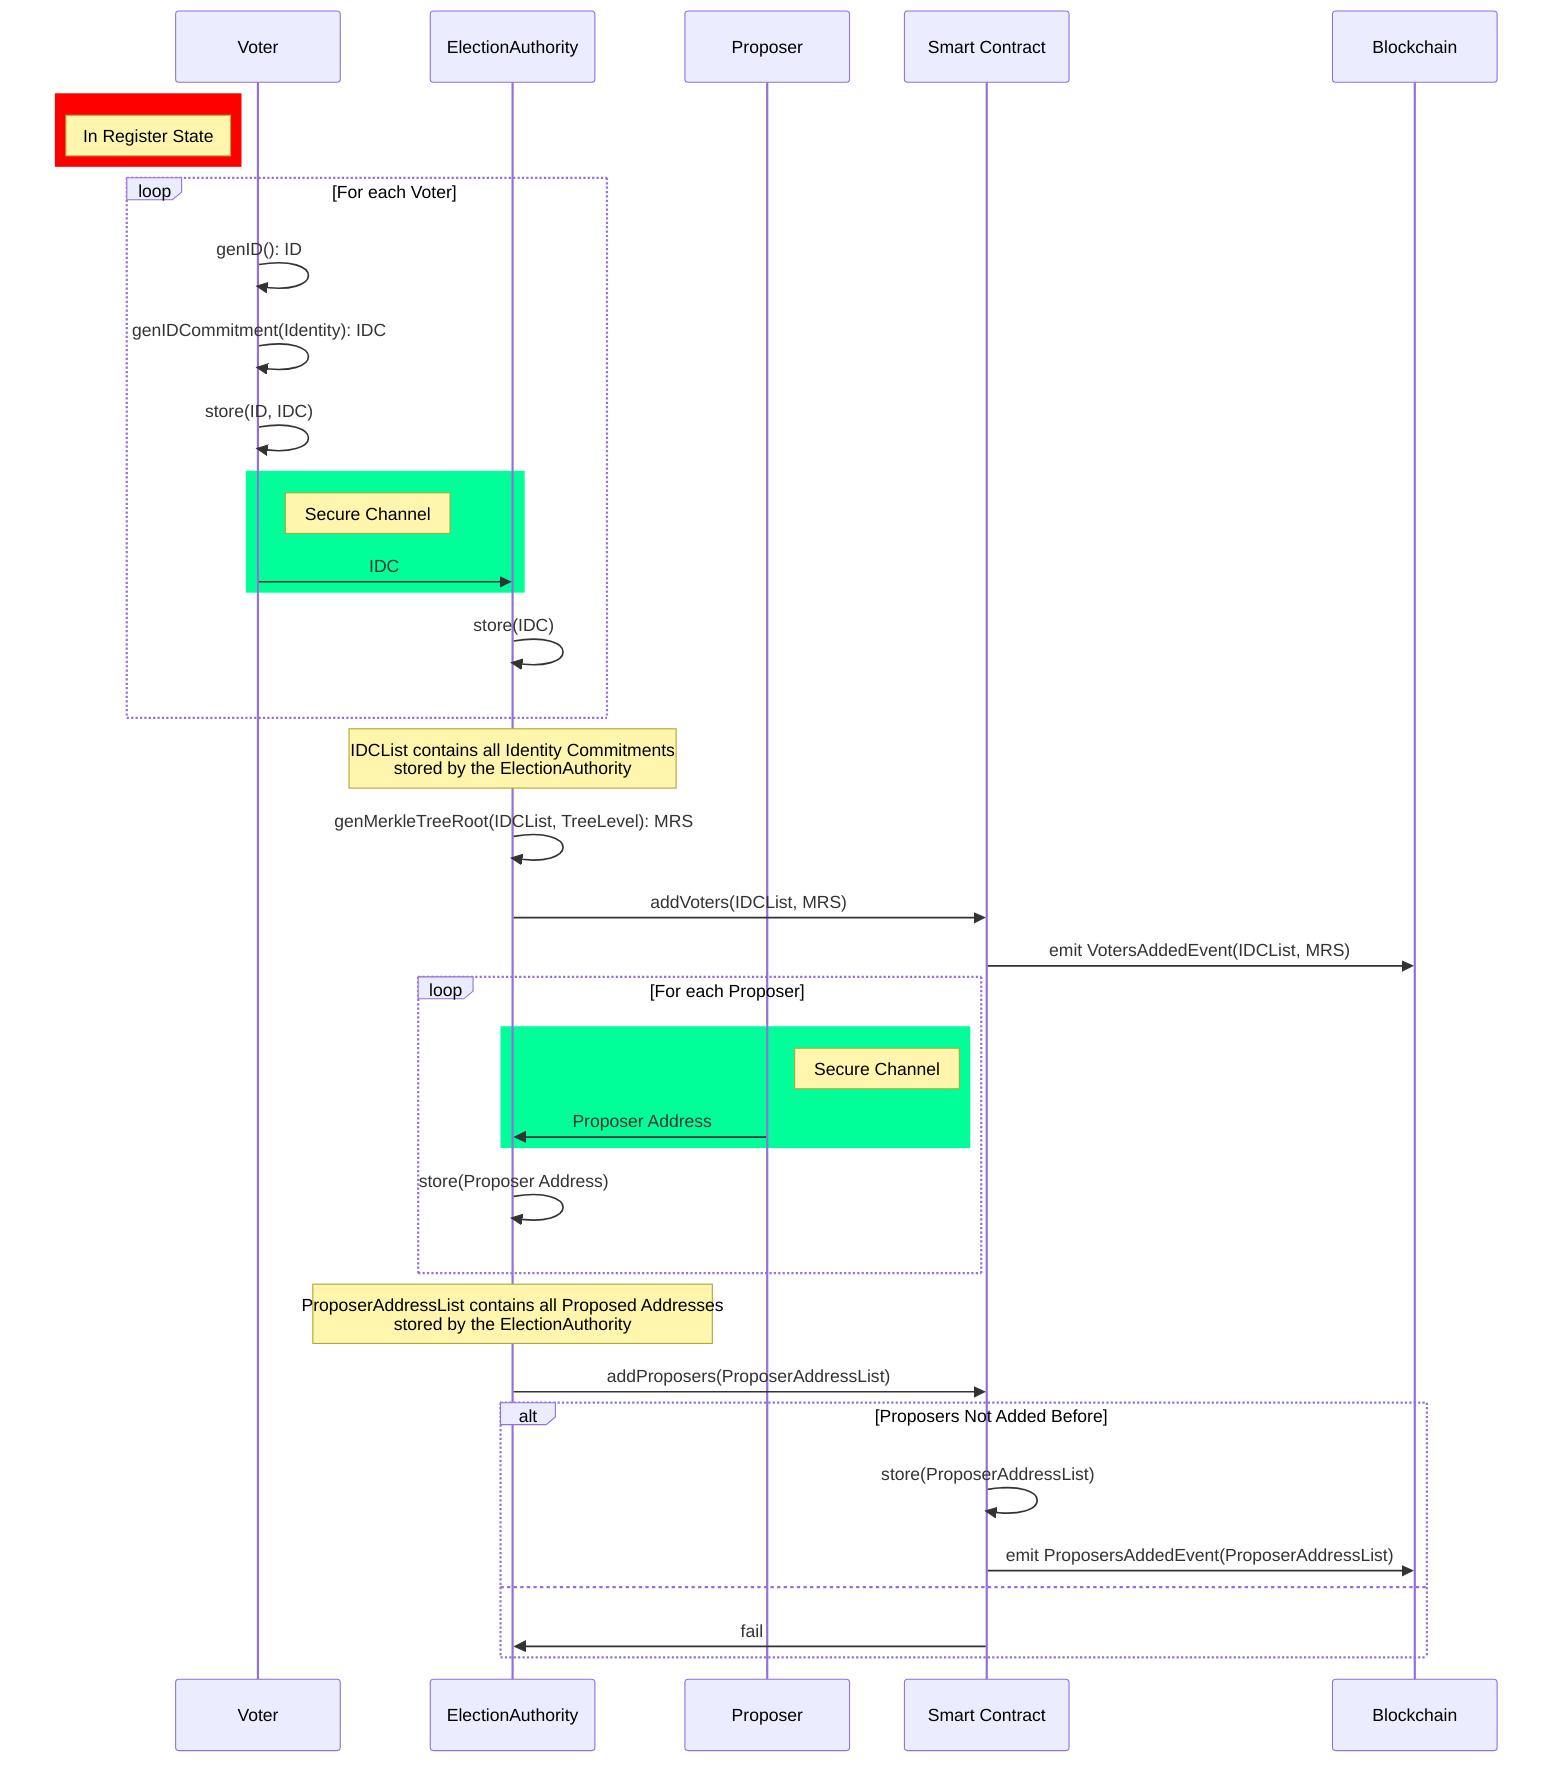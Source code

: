 sequenceDiagram
participant Voter as Voter
participant EC as ElectionAuthority
participant Proposer
participant SC as Smart Contract
participant BC as Blockchain
rect rgb(255, 0, 0)
note left of Voter: In Register State
end
loop For each Voter
    Voter->>Voter: genID(): ID
    Voter->>Voter: genIDCommitment(Identity): IDC
    Voter->>Voter: store(ID, IDC)
rect rgb(0, 255, 153)
    Note right of Voter: Secure Channel
    Voter->>EC: IDC
end
    EC->>EC: store(IDC)
end
Note over EC: IDCList contains all Identity Commitments <br> stored by the ElectionAuthority
EC->>EC: genMerkleTreeRoot(IDCList, TreeLevel): MRS
EC->>SC: addVoters(IDCList, MRS)
SC->>BC: emit VotersAddedEvent(IDCList, MRS)
loop For each Proposer
rect rgb(0, 255, 153)
    Note right of Proposer: Secure Channel
    Proposer->>EC: Proposer Address
end
    EC->>EC: store(Proposer Address)
end
Note over EC: ProposerAddressList contains all Proposed Addresses <br> stored by the ElectionAuthority
EC->>SC: addProposers(ProposerAddressList)
alt Proposers Not Added Before
    SC->>SC: store(ProposerAddressList)
    SC->>BC: emit ProposersAddedEvent(ProposerAddressList)
else
    SC->>EC: fail
end